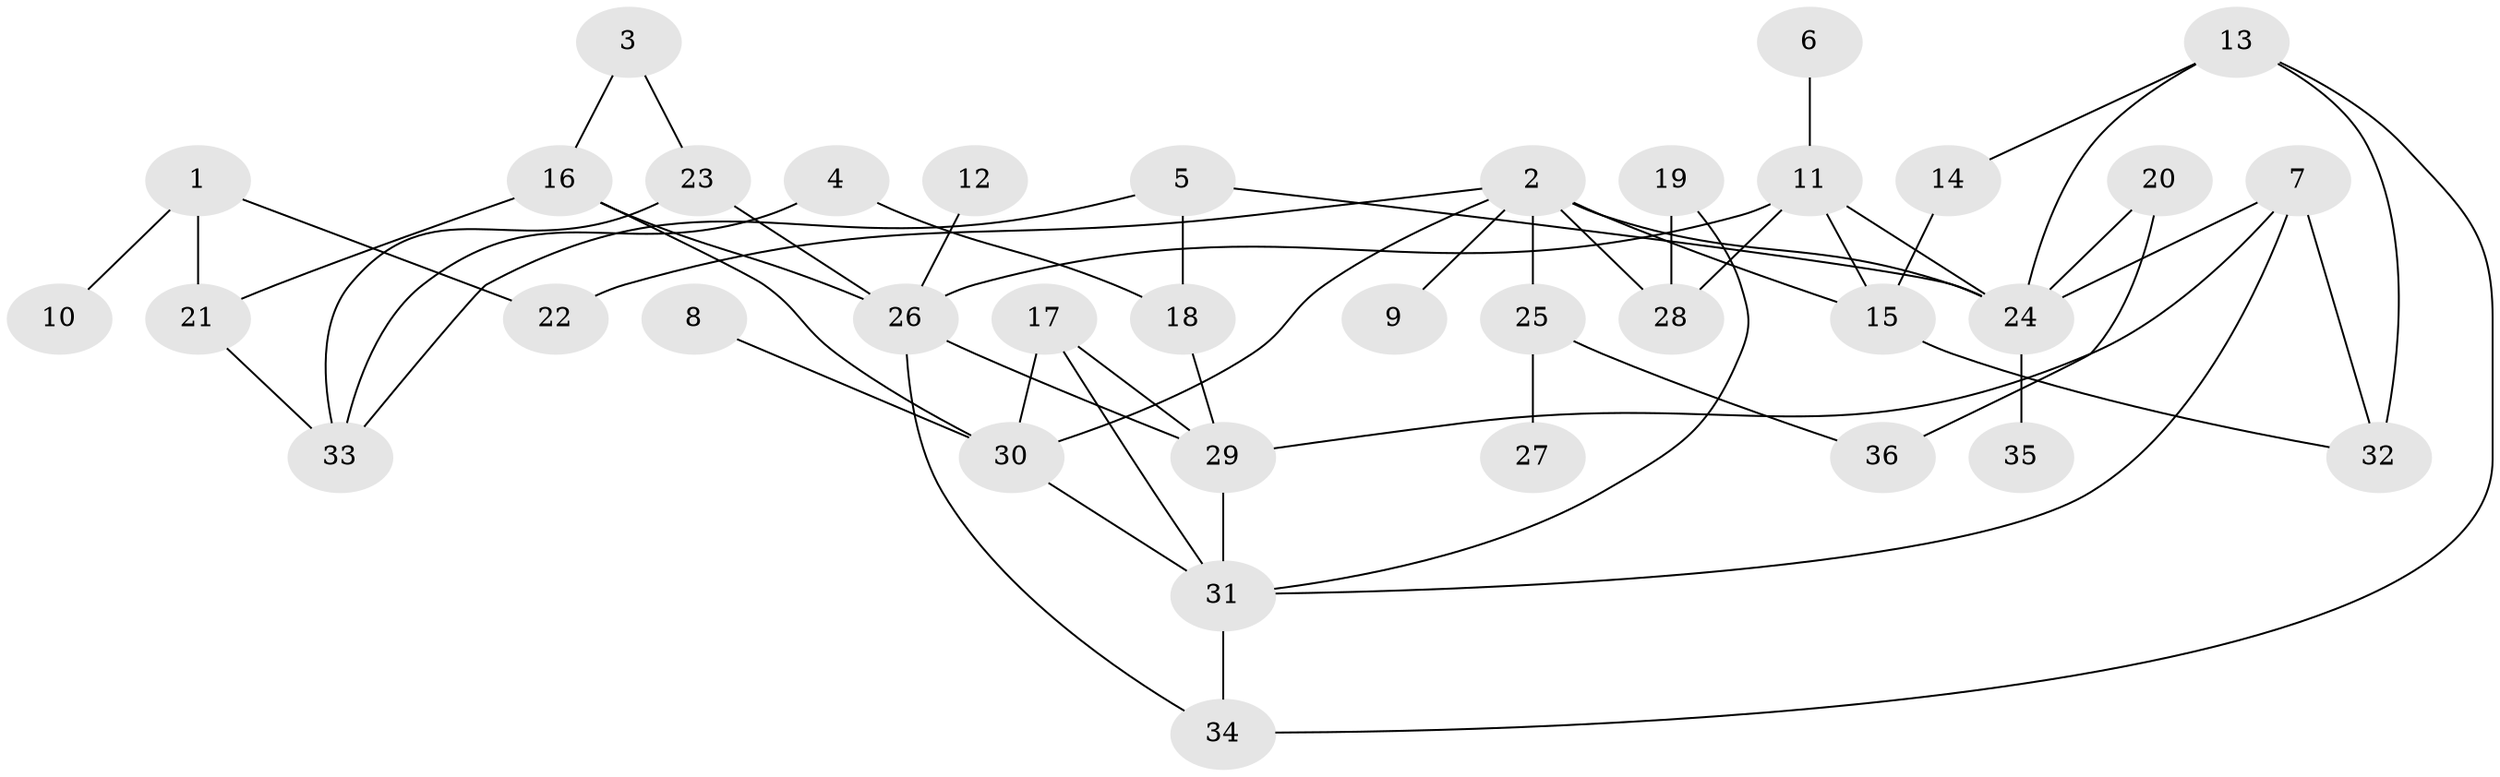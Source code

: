 // original degree distribution, {3: 0.18309859154929578, 9: 0.014084507042253521, 6: 0.028169014084507043, 5: 0.07042253521126761, 4: 0.14084507042253522, 1: 0.2676056338028169, 2: 0.29577464788732394}
// Generated by graph-tools (version 1.1) at 2025/49/03/09/25 03:49:26]
// undirected, 36 vertices, 56 edges
graph export_dot {
graph [start="1"]
  node [color=gray90,style=filled];
  1;
  2;
  3;
  4;
  5;
  6;
  7;
  8;
  9;
  10;
  11;
  12;
  13;
  14;
  15;
  16;
  17;
  18;
  19;
  20;
  21;
  22;
  23;
  24;
  25;
  26;
  27;
  28;
  29;
  30;
  31;
  32;
  33;
  34;
  35;
  36;
  1 -- 10 [weight=1.0];
  1 -- 21 [weight=1.0];
  1 -- 22 [weight=1.0];
  2 -- 9 [weight=1.0];
  2 -- 15 [weight=1.0];
  2 -- 22 [weight=1.0];
  2 -- 24 [weight=2.0];
  2 -- 25 [weight=1.0];
  2 -- 28 [weight=1.0];
  2 -- 30 [weight=1.0];
  3 -- 16 [weight=1.0];
  3 -- 23 [weight=1.0];
  4 -- 18 [weight=1.0];
  4 -- 33 [weight=1.0];
  5 -- 18 [weight=1.0];
  5 -- 24 [weight=1.0];
  5 -- 33 [weight=1.0];
  6 -- 11 [weight=1.0];
  7 -- 24 [weight=1.0];
  7 -- 29 [weight=1.0];
  7 -- 31 [weight=1.0];
  7 -- 32 [weight=1.0];
  8 -- 30 [weight=1.0];
  11 -- 15 [weight=1.0];
  11 -- 24 [weight=1.0];
  11 -- 26 [weight=1.0];
  11 -- 28 [weight=1.0];
  12 -- 26 [weight=1.0];
  13 -- 14 [weight=1.0];
  13 -- 24 [weight=1.0];
  13 -- 32 [weight=1.0];
  13 -- 34 [weight=1.0];
  14 -- 15 [weight=1.0];
  15 -- 32 [weight=1.0];
  16 -- 21 [weight=1.0];
  16 -- 26 [weight=1.0];
  16 -- 30 [weight=1.0];
  17 -- 29 [weight=1.0];
  17 -- 30 [weight=1.0];
  17 -- 31 [weight=1.0];
  18 -- 29 [weight=1.0];
  19 -- 28 [weight=1.0];
  19 -- 31 [weight=1.0];
  20 -- 24 [weight=2.0];
  20 -- 36 [weight=1.0];
  21 -- 33 [weight=1.0];
  23 -- 26 [weight=1.0];
  23 -- 33 [weight=1.0];
  24 -- 35 [weight=1.0];
  25 -- 27 [weight=1.0];
  25 -- 36 [weight=1.0];
  26 -- 29 [weight=1.0];
  26 -- 34 [weight=1.0];
  29 -- 31 [weight=1.0];
  30 -- 31 [weight=1.0];
  31 -- 34 [weight=1.0];
}
